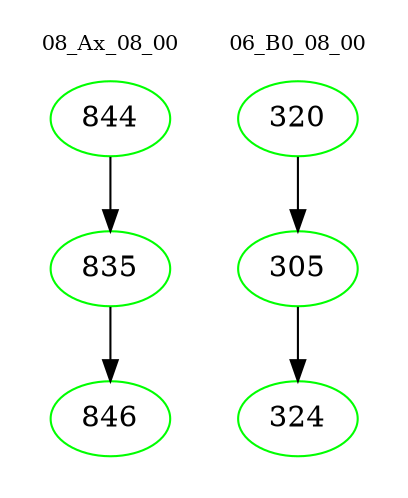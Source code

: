 digraph{
subgraph cluster_0 {
color = white
label = "08_Ax_08_00";
fontsize=10;
T0_844 [label="844", color="green"]
T0_844 -> T0_835 [color="black"]
T0_835 [label="835", color="green"]
T0_835 -> T0_846 [color="black"]
T0_846 [label="846", color="green"]
}
subgraph cluster_1 {
color = white
label = "06_B0_08_00";
fontsize=10;
T1_320 [label="320", color="green"]
T1_320 -> T1_305 [color="black"]
T1_305 [label="305", color="green"]
T1_305 -> T1_324 [color="black"]
T1_324 [label="324", color="green"]
}
}
